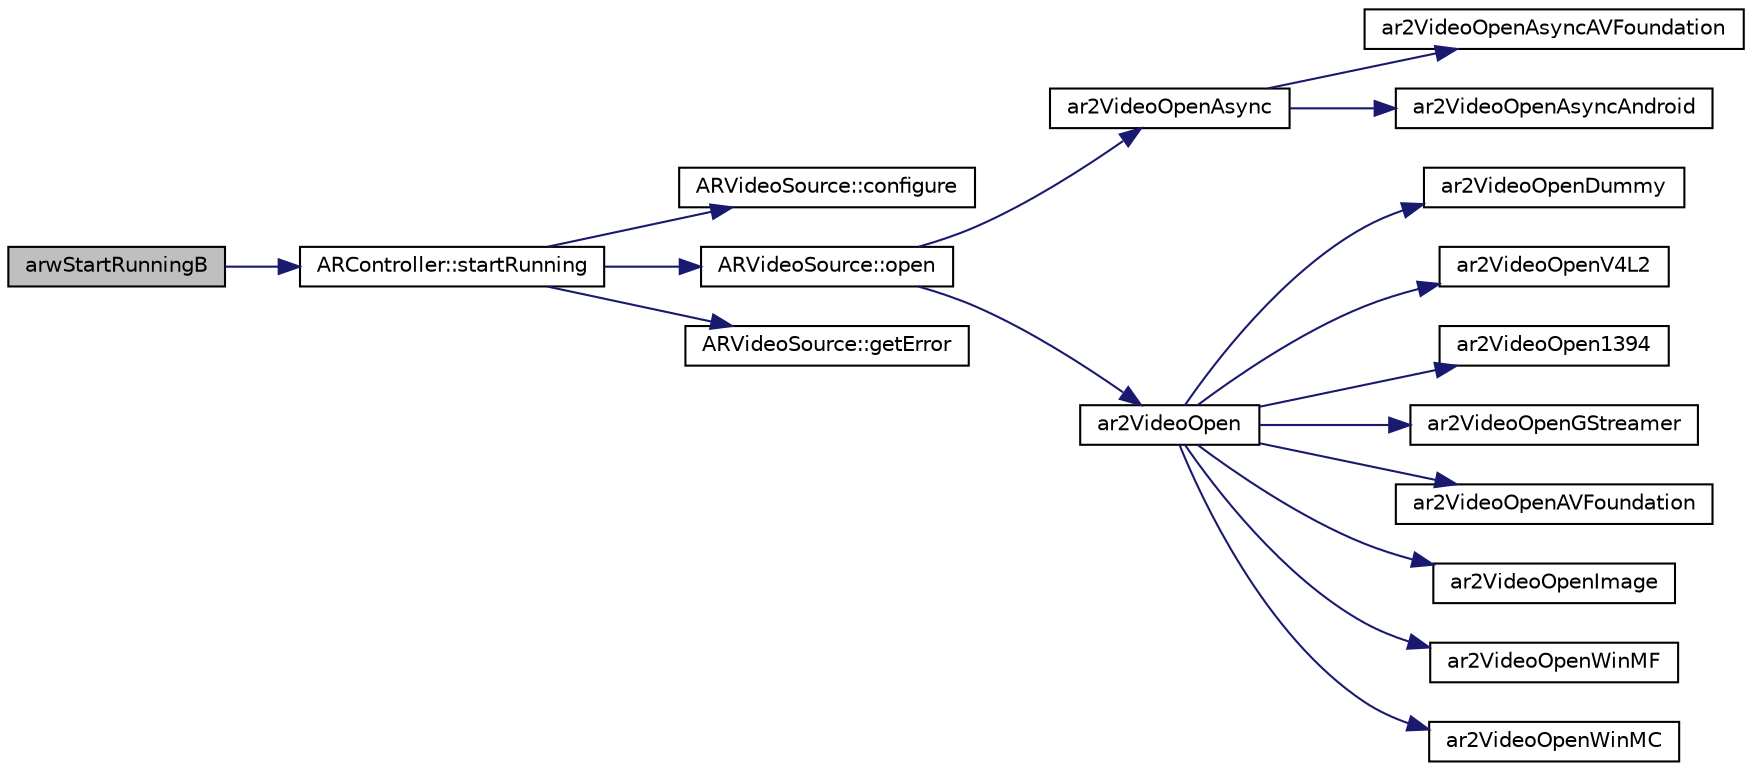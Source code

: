 digraph "arwStartRunningB"
{
 // INTERACTIVE_SVG=YES
  edge [fontname="Helvetica",fontsize="10",labelfontname="Helvetica",labelfontsize="10"];
  node [fontname="Helvetica",fontsize="10",shape=record];
  rankdir="LR";
  Node1 [label="arwStartRunningB",height=0.2,width=0.4,color="black", fillcolor="grey75", style="filled", fontcolor="black"];
  Node1 -> Node2 [color="midnightblue",fontsize="10",style="solid",fontname="Helvetica"];
  Node2 [label="ARController::startRunning",height=0.2,width=0.4,color="black", fillcolor="white", style="filled",URL="$class_a_r_controller.html#a418d8aaf7e0561d1ccfffc7d35a840cf",tooltip="Start video capture and tracking. "];
  Node2 -> Node3 [color="midnightblue",fontsize="10",style="solid",fontname="Helvetica"];
  Node3 [label="ARVideoSource::configure",height=0.2,width=0.4,color="black", fillcolor="white", style="filled",URL="$class_a_r_video_source.html#aa385c7136b3d45c6efaa6604bf0a6d9a",tooltip="Sets initial parameters which will be used when the video source is opened. "];
  Node2 -> Node4 [color="midnightblue",fontsize="10",style="solid",fontname="Helvetica"];
  Node4 [label="ARVideoSource::open",height=0.2,width=0.4,color="black", fillcolor="white", style="filled",URL="$class_a_r_video_source.html#ad6e81f0a07ddf8e844dfb867bc94de4b",tooltip="Opens the video source. "];
  Node4 -> Node5 [color="midnightblue",fontsize="10",style="solid",fontname="Helvetica"];
  Node5 [label="ar2VideoOpenAsync",height=0.2,width=0.4,color="black", fillcolor="white", style="filled",URL="$video_8h.html#a6a911689abfaf33e8b1bea7c34f7c39a"];
  Node5 -> Node6 [color="midnightblue",fontsize="10",style="solid",fontname="Helvetica"];
  Node6 [label="ar2VideoOpenAsyncAVFoundation",height=0.2,width=0.4,color="black", fillcolor="white", style="filled",URL="$video_a_v_foundation_8h.html#aeeda53e796311199493f4acdaa075e3c"];
  Node5 -> Node7 [color="midnightblue",fontsize="10",style="solid",fontname="Helvetica"];
  Node7 [label="ar2VideoOpenAsyncAndroid",height=0.2,width=0.4,color="black", fillcolor="white", style="filled",URL="$video_android_8h.html#aa38cb37e30ae2fdfc4ee16dfb3662f83"];
  Node4 -> Node8 [color="midnightblue",fontsize="10",style="solid",fontname="Helvetica"];
  Node8 [label="ar2VideoOpen",height=0.2,width=0.4,color="black", fillcolor="white", style="filled",URL="$video_8h.html#a266a574c77510cdde38998c94118611a"];
  Node8 -> Node9 [color="midnightblue",fontsize="10",style="solid",fontname="Helvetica"];
  Node9 [label="ar2VideoOpenDummy",height=0.2,width=0.4,color="black", fillcolor="white", style="filled",URL="$video_dummy_8h.html#a97c9c62563dbaa2d1c32d6f7ffd6186c"];
  Node8 -> Node10 [color="midnightblue",fontsize="10",style="solid",fontname="Helvetica"];
  Node10 [label="ar2VideoOpenV4L2",height=0.2,width=0.4,color="black", fillcolor="white", style="filled",URL="$video_v4_l2_8h.html#a65f46b5acf507e11f1e398983f654b01"];
  Node8 -> Node11 [color="midnightblue",fontsize="10",style="solid",fontname="Helvetica"];
  Node11 [label="ar2VideoOpen1394",height=0.2,width=0.4,color="black", fillcolor="white", style="filled",URL="$video1394_8h.html#a415d8d6e136b1d6481aab6df1327d38b"];
  Node8 -> Node12 [color="midnightblue",fontsize="10",style="solid",fontname="Helvetica"];
  Node12 [label="ar2VideoOpenGStreamer",height=0.2,width=0.4,color="black", fillcolor="white", style="filled",URL="$video_g_streamer_8h.html#a1859e6412bbcdaacfebbbb604daf93dc"];
  Node8 -> Node13 [color="midnightblue",fontsize="10",style="solid",fontname="Helvetica"];
  Node13 [label="ar2VideoOpenAVFoundation",height=0.2,width=0.4,color="black", fillcolor="white", style="filled",URL="$video_a_v_foundation_8h.html#ad5a12bb05d89e8876b3d92334935ebd8"];
  Node8 -> Node14 [color="midnightblue",fontsize="10",style="solid",fontname="Helvetica"];
  Node14 [label="ar2VideoOpenImage",height=0.2,width=0.4,color="black", fillcolor="white", style="filled",URL="$video_image_8h.html#a15ea74b900729dfd225554e9862871f1"];
  Node8 -> Node15 [color="midnightblue",fontsize="10",style="solid",fontname="Helvetica"];
  Node15 [label="ar2VideoOpenWinMF",height=0.2,width=0.4,color="black", fillcolor="white", style="filled",URL="$video_windows_media_foundation_8h.html#ae5f5688166608e253b4a7f86fbe98788"];
  Node8 -> Node16 [color="midnightblue",fontsize="10",style="solid",fontname="Helvetica"];
  Node16 [label="ar2VideoOpenWinMC",height=0.2,width=0.4,color="black", fillcolor="white", style="filled",URL="$video_windows_media_capture_8h.html#abf5f9965f682bb5e67efa66c2f6e8b96"];
  Node2 -> Node17 [color="midnightblue",fontsize="10",style="solid",fontname="Helvetica"];
  Node17 [label="ARVideoSource::getError",height=0.2,width=0.4,color="black", fillcolor="white", style="filled",URL="$class_a_r_video_source.html#a1d4e4cebdf413918427c39aa99a197cc"];
}

